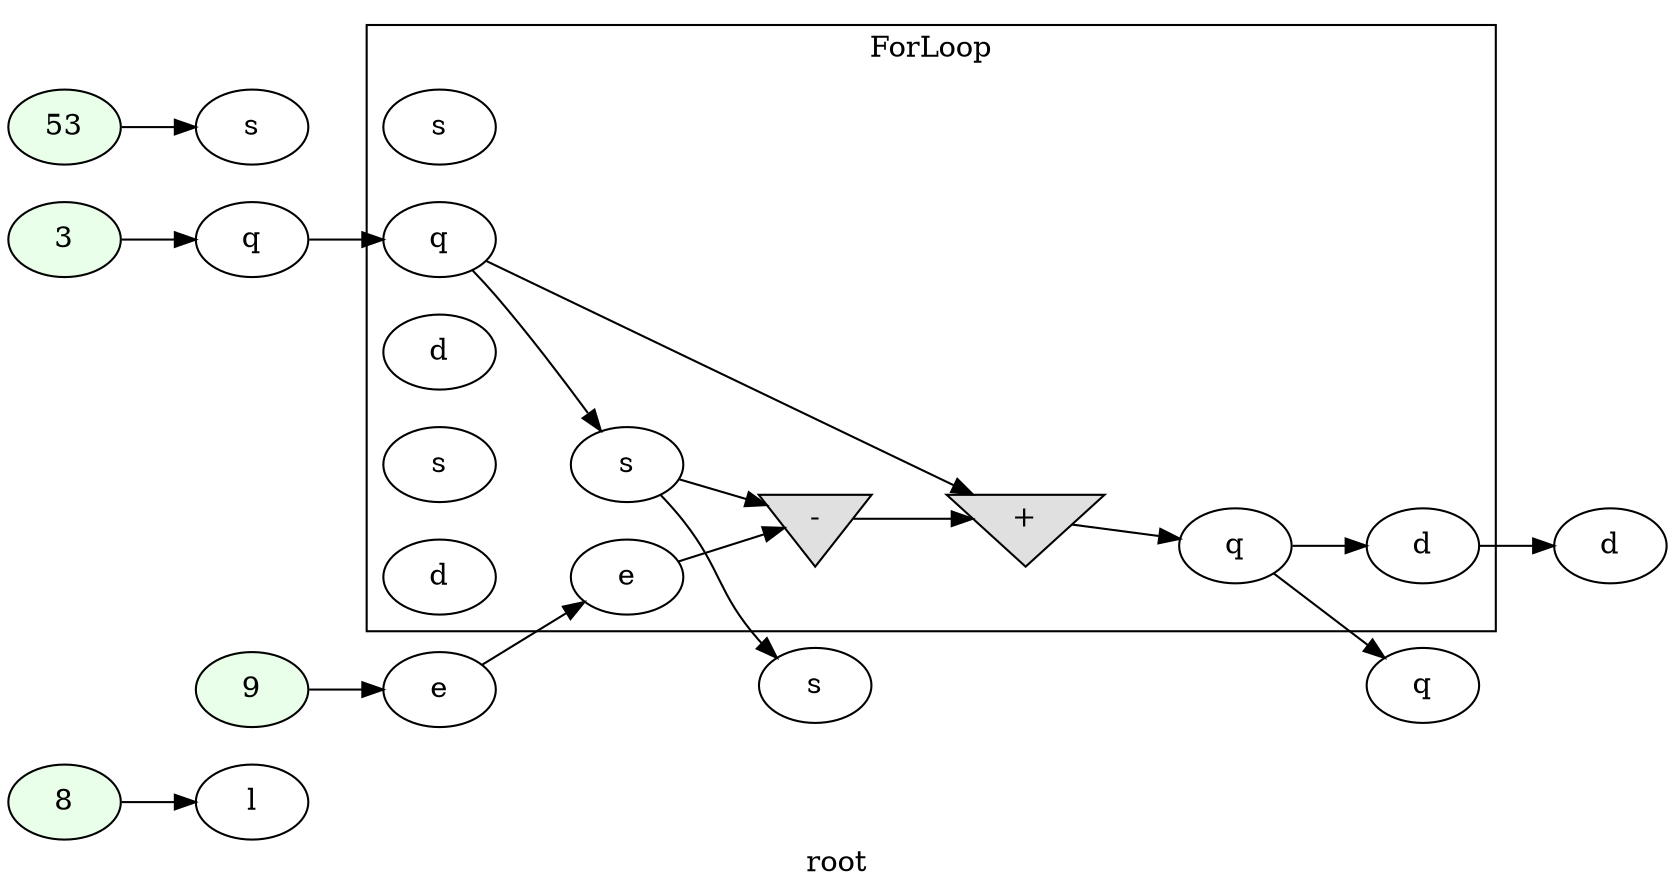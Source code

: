 digraph G
{
rankdir=LR;
label = "root";
	node_000001 [ label = "8", style=filled, fillcolor="#E9FFE9", startingline=3 ]
	node_000002 [ label = "l", startingline=3 ]
	node_000003 [ label = "3", style=filled, fillcolor="#E9FFE9", startingline=5 ]
	node_000004 [ label = "q", startingline=5 ]
	node_000005 [ label = "53", style=filled, fillcolor="#E9FFE9", startingline=6 ]
	node_000006 [ label = "s", startingline=6 ]
	node_000007 [ label = "9", style=filled, fillcolor="#E9FFE9", startingline=7 ]
	node_000008 [ label = "e", startingline=7 ]
	node_000036 [ label = "s", startingline=13 ]
	node_000037 [ label = "q", startingline=13 ]
	node_000038 [ label = "d", startingline=13 ]
subgraph cluster_43 {
label = "ForLoop";
parent = "G";
startingline = 13;
	node_000025 [ label = "s", startingline=13 ]
	node_000026 [ label = "q", startingline=13 ]
	node_000027 [ label = "e", startingline=13 ]
	node_000028 [ label = "d", startingline=13 ]
	node_000029 [ label = "s", startingline=11 ]
	node_000030 [ label = "-", shape=invtriangle, style=filled, fillcolor="#E0E0E0", startingline=12 ]
	node_000031 [ label = "+", shape=invtriangle, style=filled, fillcolor="#E0E0E0", startingline=12 ]
	node_000032 [ label = "d", startingline=13 ]
	node_000033 [ label = "s", startingline=13 ]
	node_000034 [ label = "q", startingline=13 ]
	node_000035 [ label = "d", startingline=13 ]
}
	node_000001 -> node_000002
	node_000003 -> node_000004
	node_000004 -> node_000026
	node_000005 -> node_000006
	node_000007 -> node_000008
	node_000008 -> node_000027
	node_000026 -> node_000031
	node_000026 -> node_000033
	node_000027 -> node_000030
	node_000030 -> node_000031
	node_000031 -> node_000034
	node_000033 -> node_000030
	node_000033 -> node_000036
	node_000034 -> node_000035
	node_000034 -> node_000037
	node_000035 -> node_000038
}
